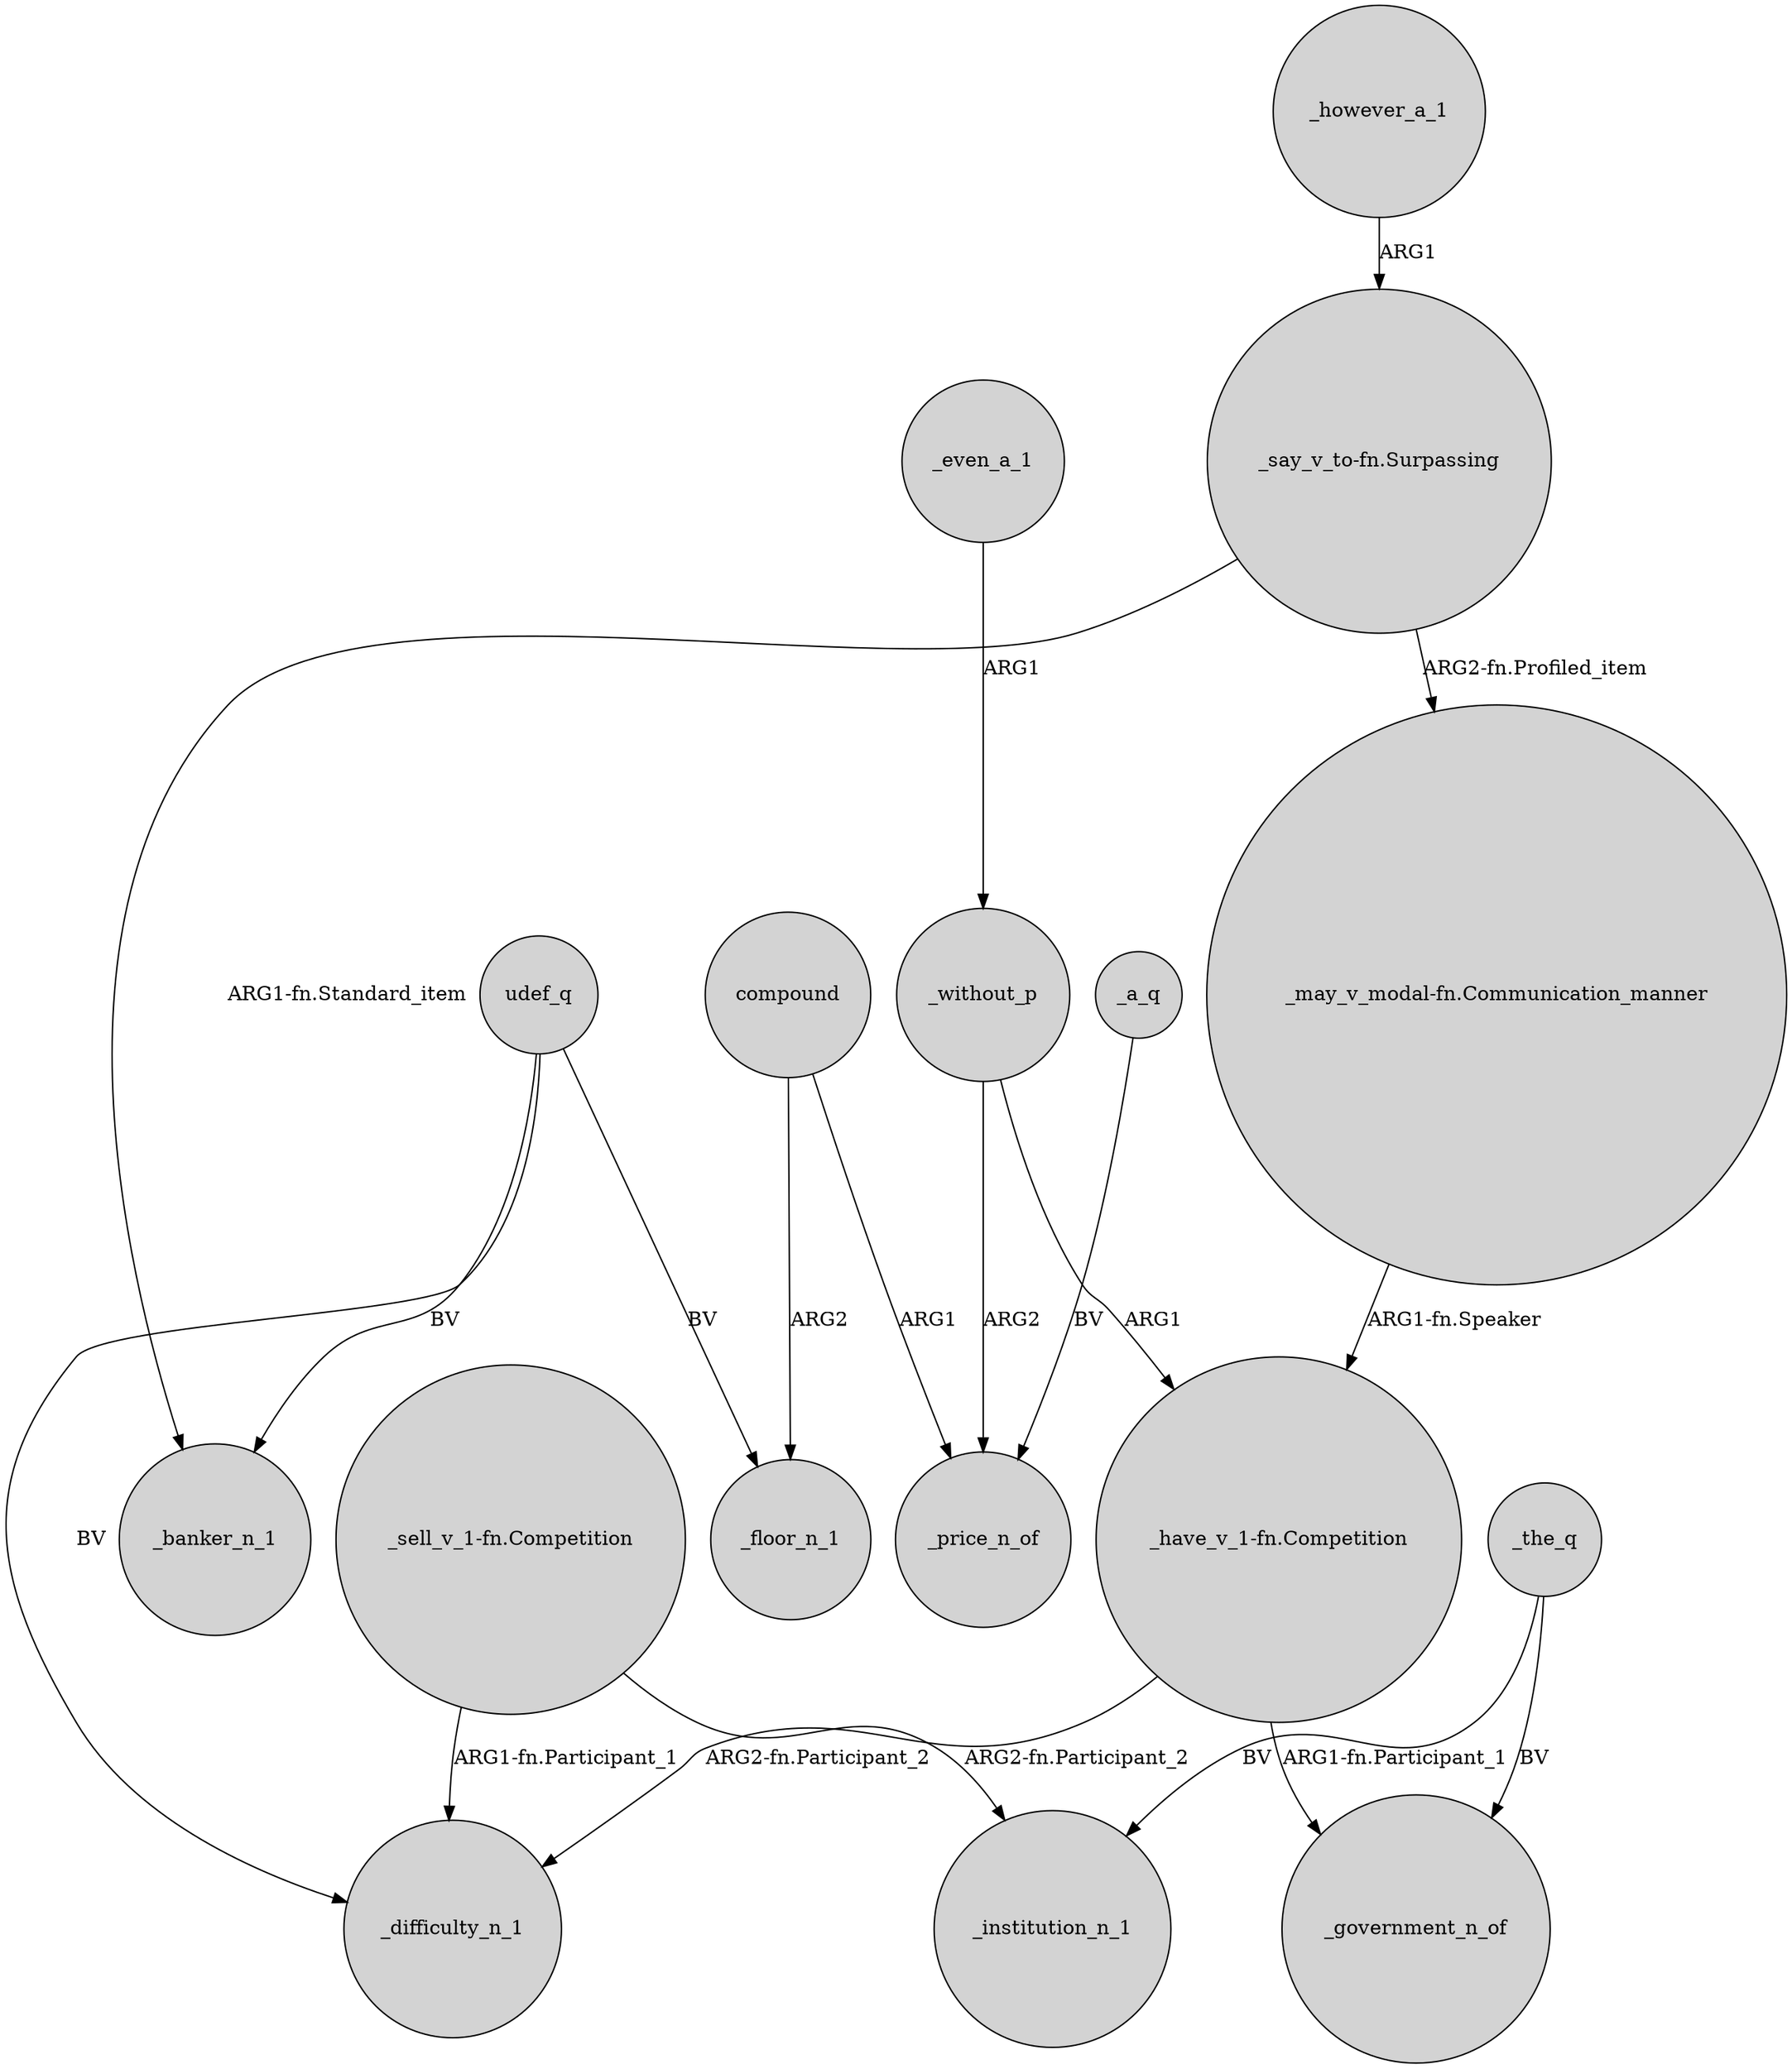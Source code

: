 digraph {
	node [shape=circle style=filled]
	_even_a_1 -> _without_p [label=ARG1]
	udef_q -> _difficulty_n_1 [label=BV]
	compound -> _floor_n_1 [label=ARG2]
	_without_p -> "_have_v_1-fn.Competition" [label=ARG1]
	"_sell_v_1-fn.Competition" -> _difficulty_n_1 [label="ARG1-fn.Participant_1"]
	"_have_v_1-fn.Competition" -> _government_n_of [label="ARG1-fn.Participant_1"]
	_without_p -> _price_n_of [label=ARG2]
	"_may_v_modal-fn.Communication_manner" -> "_have_v_1-fn.Competition" [label="ARG1-fn.Speaker"]
	_however_a_1 -> "_say_v_to-fn.Surpassing" [label=ARG1]
	"_sell_v_1-fn.Competition" -> _institution_n_1 [label="ARG2-fn.Participant_2"]
	_the_q -> _government_n_of [label=BV]
	"_have_v_1-fn.Competition" -> _difficulty_n_1 [label="ARG2-fn.Participant_2"]
	_the_q -> _institution_n_1 [label=BV]
	"_say_v_to-fn.Surpassing" -> "_may_v_modal-fn.Communication_manner" [label="ARG2-fn.Profiled_item"]
	udef_q -> _banker_n_1 [label=BV]
	compound -> _price_n_of [label=ARG1]
	udef_q -> _floor_n_1 [label=BV]
	_a_q -> _price_n_of [label=BV]
	"_say_v_to-fn.Surpassing" -> _banker_n_1 [label="ARG1-fn.Standard_item"]
}
